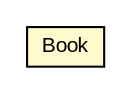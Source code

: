 #!/usr/local/bin/dot
#
# Class diagram 
# Generated by UMLGraph version R5_6 (http://www.umlgraph.org/)
#

digraph G {
	edge [fontname="arial",fontsize=10,labelfontname="arial",labelfontsize=10];
	node [fontname="arial",fontsize=10,shape=plaintext];
	nodesep=0.25;
	ranksep=0.5;
	// xml.third_party.digestor.dto.library.Book
	c10409 [label=<<table title="xml.third_party.digestor.dto.library.Book" border="0" cellborder="1" cellspacing="0" cellpadding="2" port="p" bgcolor="lemonChiffon" href="./Book.html">
		<tr><td><table border="0" cellspacing="0" cellpadding="1">
<tr><td align="center" balign="center"> Book </td></tr>
		</table></td></tr>
		</table>>, URL="./Book.html", fontname="arial", fontcolor="black", fontsize=10.0];
}

